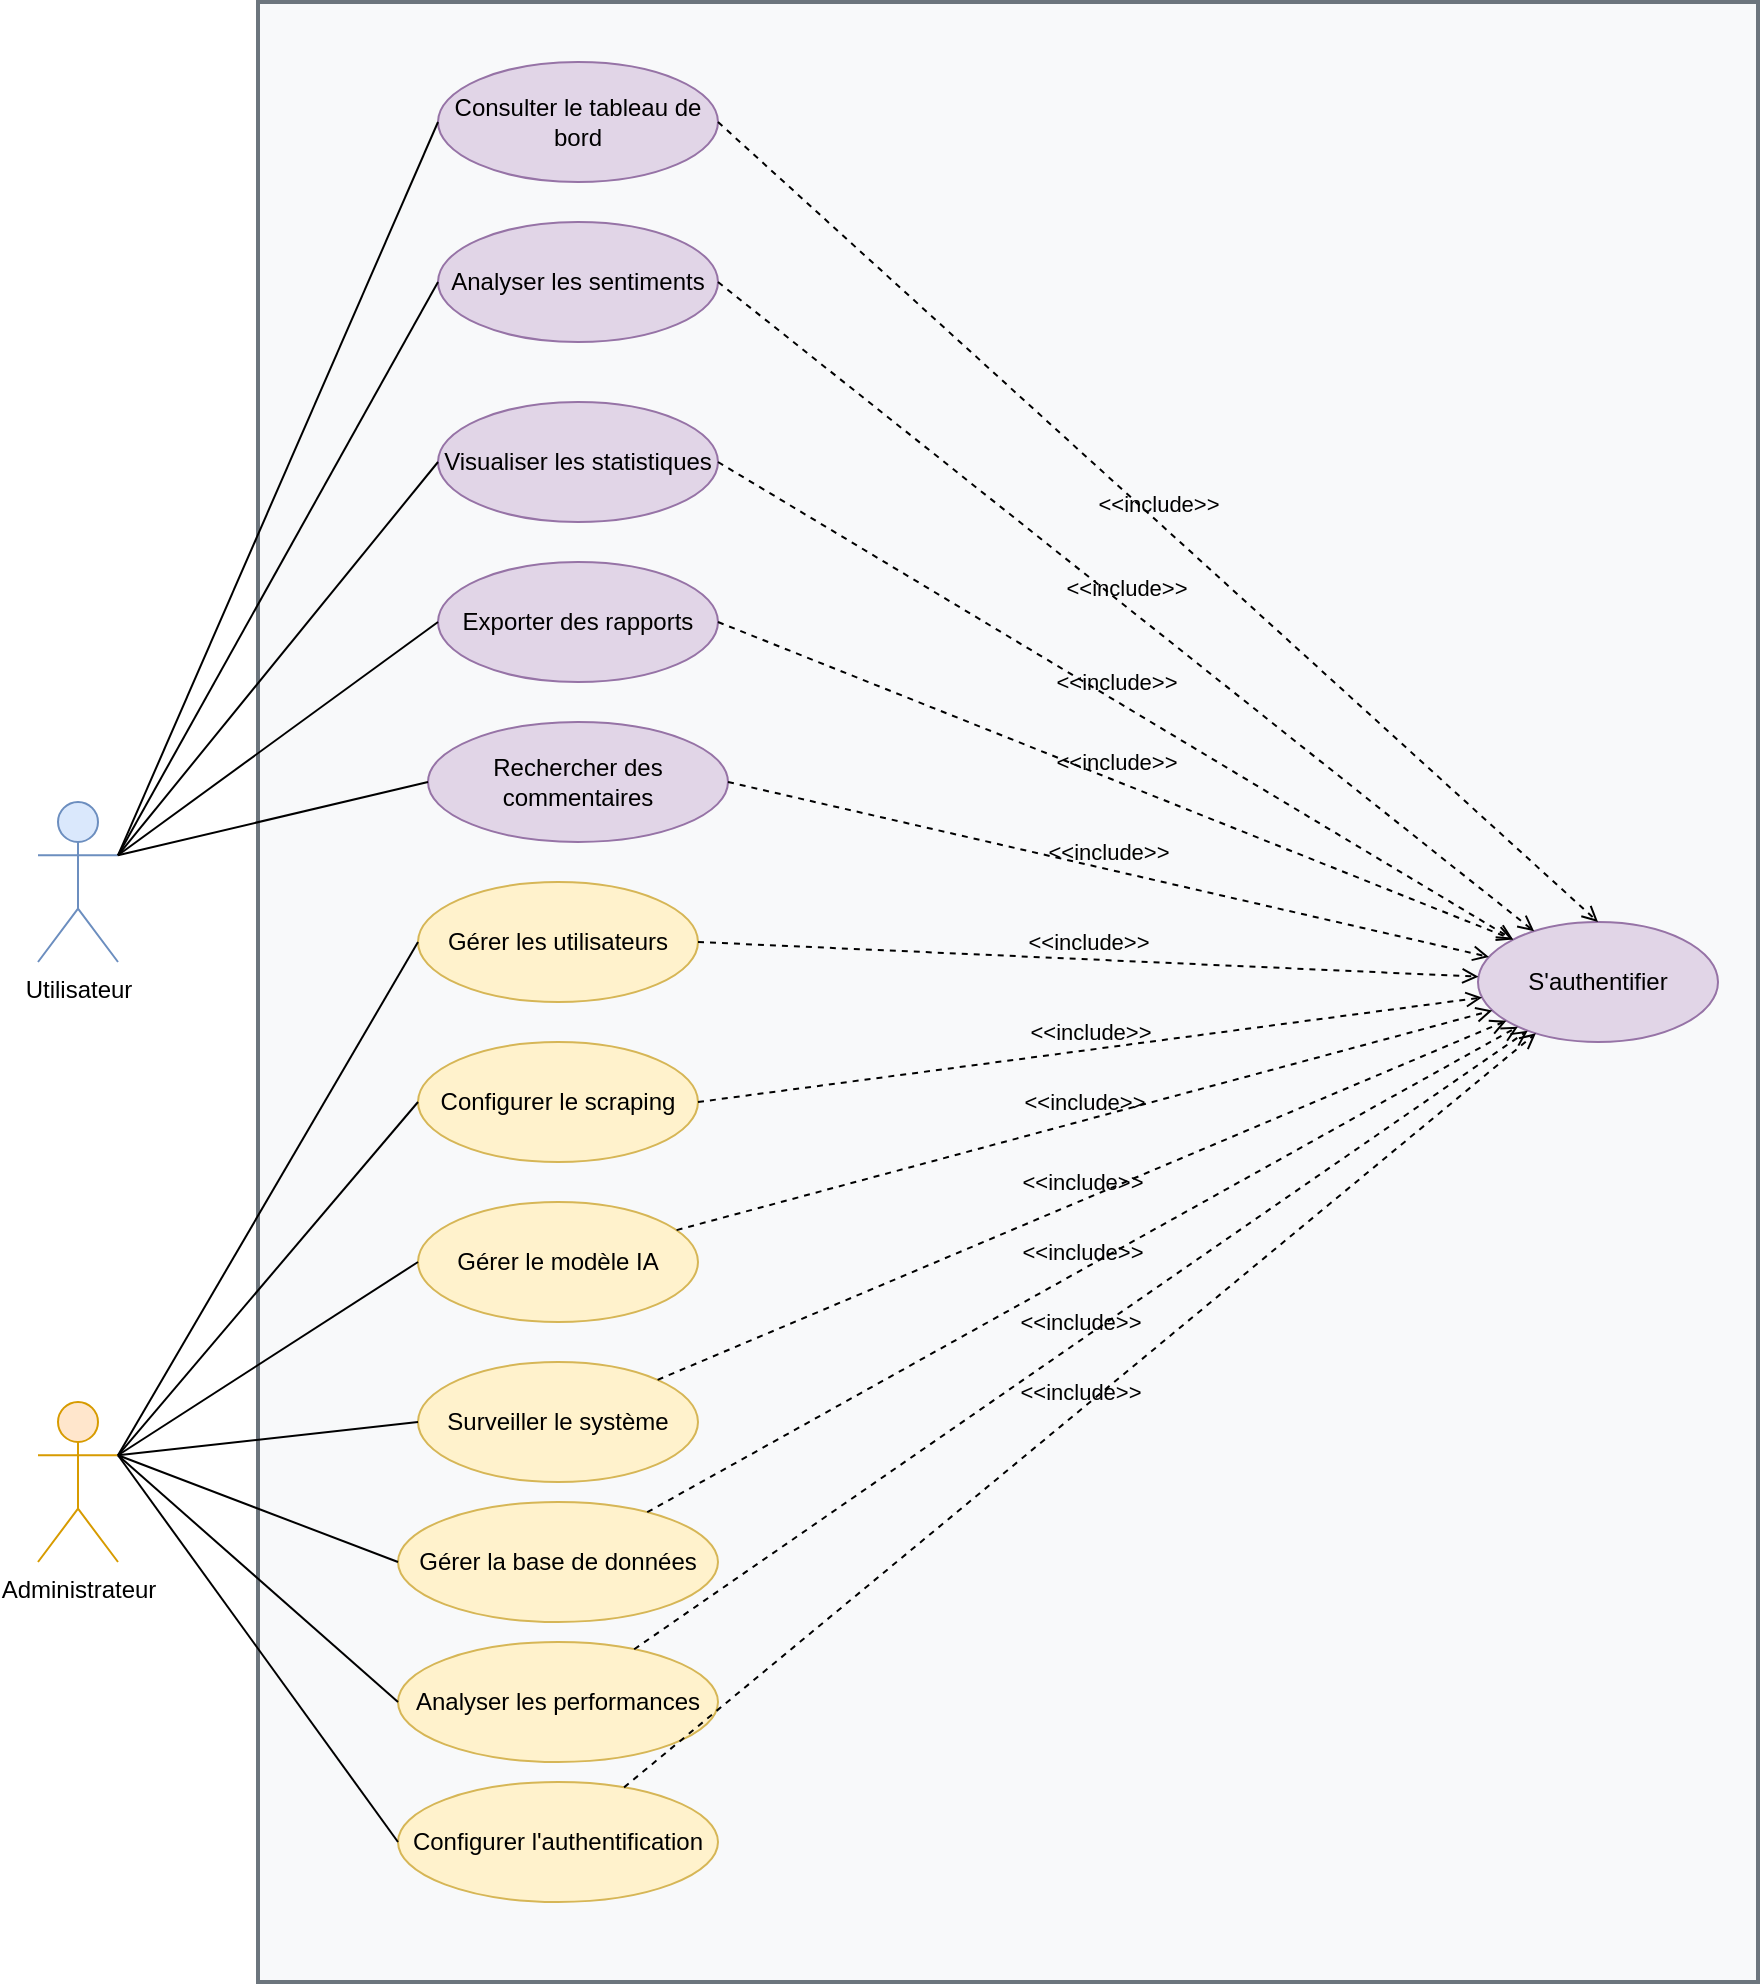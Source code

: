 <mxfile>
    <diagram name="Page-1" id="LkOrLWu9mpOCzFyMnwEd">
        <mxGraphModel dx="862" dy="1370" grid="1" gridSize="10" guides="1" tooltips="1" connect="1" arrows="1" fold="1" page="1" pageScale="1" pageWidth="1000" pageHeight="800" math="0" shadow="0">
            <root>
                <mxCell id="0"/>
                <mxCell id="1" parent="0"/>
                <mxCell id="system-boundary" value="" style="rounded=0;whiteSpace=wrap;html=1;fillColor=#f8f9fa;strokeColor=#6c757d;strokeWidth=2;fontSize=14;fontStyle=1;" parent="1" vertex="1">
                    <mxGeometry x="160" y="-200" width="750" height="990" as="geometry"/>
                </mxCell>
                <mxCell id="user-actor" value="Utilisateur" style="shape=umlActor;html=1;verticalLabelPosition=bottom;verticalAlign=top;align=center;fillColor=#dae8fc;strokeColor=#6c8ebf;" parent="1" vertex="1">
                    <mxGeometry x="50" y="200" width="40" height="80" as="geometry"/>
                </mxCell>
                <mxCell id="admin-actor" value="Administrateur" style="shape=umlActor;html=1;verticalLabelPosition=bottom;verticalAlign=top;align=center;fillColor=#ffe6cc;strokeColor=#d79b00;" parent="1" vertex="1">
                    <mxGeometry x="50" y="500" width="40" height="80" as="geometry"/>
                </mxCell>
                <mxCell id="login-uc" value="S&#39;authentifier" style="ellipse;whiteSpace=wrap;html=1;fillColor=#e1d5e7;strokeColor=#9673a6;" parent="1" vertex="1">
                    <mxGeometry x="770" y="260" width="120" height="60" as="geometry"/>
                </mxCell>
                <mxCell id="view-dashboard-uc" value="Consulter le tableau de bord" style="ellipse;whiteSpace=wrap;html=1;fillColor=#e1d5e7;strokeColor=#9673a6;" parent="1" vertex="1">
                    <mxGeometry x="250" y="-170" width="140" height="60" as="geometry"/>
                </mxCell>
                <mxCell id="analyze-sentiment-uc" value="Analyser les sentiments" style="ellipse;whiteSpace=wrap;html=1;fillColor=#e1d5e7;strokeColor=#9673a6;" parent="1" vertex="1">
                    <mxGeometry x="250" y="-90" width="140" height="60" as="geometry"/>
                </mxCell>
                <mxCell id="view-statistics-uc" value="Visualiser les statistiques" style="ellipse;whiteSpace=wrap;html=1;fillColor=#e1d5e7;strokeColor=#9673a6;" parent="1" vertex="1">
                    <mxGeometry x="250" width="140" height="60" as="geometry"/>
                </mxCell>
                <mxCell id="export-reports-uc" value="Exporter des rapports" style="ellipse;whiteSpace=wrap;html=1;fillColor=#e1d5e7;strokeColor=#9673a6;" parent="1" vertex="1">
                    <mxGeometry x="250" y="80" width="140" height="60" as="geometry"/>
                </mxCell>
                <mxCell id="search-comments-uc" value="Rechercher des commentaires" style="ellipse;whiteSpace=wrap;html=1;fillColor=#e1d5e7;strokeColor=#9673a6;" parent="1" vertex="1">
                    <mxGeometry x="245" y="160" width="150" height="60" as="geometry"/>
                </mxCell>
                <mxCell id="manage-users-uc" value="Gérer les utilisateurs" style="ellipse;whiteSpace=wrap;html=1;fillColor=#fff2cc;strokeColor=#d6b656;" parent="1" vertex="1">
                    <mxGeometry x="240" y="240" width="140" height="60" as="geometry"/>
                </mxCell>
                <mxCell id="configure-scraping-uc" value="Configurer le scraping" style="ellipse;whiteSpace=wrap;html=1;fillColor=#fff2cc;strokeColor=#d6b656;" parent="1" vertex="1">
                    <mxGeometry x="240" y="320" width="140" height="60" as="geometry"/>
                </mxCell>
                <mxCell id="monitor-system-uc" value="Surveiller le système" style="ellipse;whiteSpace=wrap;html=1;fillColor=#fff2cc;strokeColor=#d6b656;" parent="1" vertex="1">
                    <mxGeometry x="240" y="480" width="140" height="60" as="geometry"/>
                </mxCell>
                <mxCell id="manage-ml-model-uc" value="Gérer le modèle IA" style="ellipse;whiteSpace=wrap;html=1;fillColor=#fff2cc;strokeColor=#d6b656;" parent="1" vertex="1">
                    <mxGeometry x="240" y="400" width="140" height="60" as="geometry"/>
                </mxCell>
                <mxCell id="configure-auth-uc" value="Configurer l&#39;authentification" style="ellipse;whiteSpace=wrap;html=1;fillColor=#fff2cc;strokeColor=#d6b656;" parent="1" vertex="1">
                    <mxGeometry x="230" y="690" width="160" height="60" as="geometry"/>
                </mxCell>
                <mxCell id="manage-database-uc" value="Gérer la base de données" style="ellipse;whiteSpace=wrap;html=1;fillColor=#fff2cc;strokeColor=#d6b656;" parent="1" vertex="1">
                    <mxGeometry x="230" y="550" width="160" height="60" as="geometry"/>
                </mxCell>
                <mxCell id="analyze-performance-uc" value="Analyser les performances" style="ellipse;whiteSpace=wrap;html=1;fillColor=#fff2cc;strokeColor=#d6b656;" parent="1" vertex="1">
                    <mxGeometry x="230" y="620" width="160" height="60" as="geometry"/>
                </mxCell>
                <mxCell id="2" value="&amp;lt;&amp;lt;include&amp;gt;&amp;gt;" style="html=1;verticalAlign=bottom;labelBackgroundColor=none;endArrow=open;endFill=0;dashed=1;exitX=1;exitY=0.5;exitDx=0;exitDy=0;entryX=0.5;entryY=0;entryDx=0;entryDy=0;" parent="1" source="view-dashboard-uc" target="login-uc" edge="1">
                    <mxGeometry width="160" relative="1" as="geometry">
                        <mxPoint x="450" y="-20" as="sourcePoint"/>
                        <mxPoint x="610" y="-20" as="targetPoint"/>
                    </mxGeometry>
                </mxCell>
                <mxCell id="3" value="&amp;lt;&amp;lt;include&amp;gt;&amp;gt;" style="html=1;verticalAlign=bottom;labelBackgroundColor=none;endArrow=open;endFill=0;dashed=1;exitX=1;exitY=0.5;exitDx=0;exitDy=0;entryX=0;entryY=0;entryDx=0;entryDy=0;" parent="1" source="export-reports-uc" target="login-uc" edge="1">
                    <mxGeometry width="160" relative="1" as="geometry">
                        <mxPoint x="490" y="-160" as="sourcePoint"/>
                        <mxPoint x="650" y="-160" as="targetPoint"/>
                    </mxGeometry>
                </mxCell>
                <mxCell id="4" value="&amp;lt;&amp;lt;include&amp;gt;&amp;gt;" style="html=1;verticalAlign=bottom;labelBackgroundColor=none;endArrow=open;endFill=0;dashed=1;exitX=1;exitY=0.5;exitDx=0;exitDy=0;" parent="1" source="manage-users-uc" target="login-uc" edge="1">
                    <mxGeometry width="160" relative="1" as="geometry">
                        <mxPoint x="480" y="349.5" as="sourcePoint"/>
                        <mxPoint x="640" y="349.5" as="targetPoint"/>
                    </mxGeometry>
                </mxCell>
                <mxCell id="5" value="&amp;lt;&amp;lt;include&amp;gt;&amp;gt;" style="html=1;verticalAlign=bottom;labelBackgroundColor=none;endArrow=open;endFill=0;dashed=1;exitX=1;exitY=0.5;exitDx=0;exitDy=0;" parent="1" source="search-comments-uc" target="login-uc" edge="1">
                    <mxGeometry width="160" relative="1" as="geometry">
                        <mxPoint x="430" y="250" as="sourcePoint"/>
                        <mxPoint x="590" y="250" as="targetPoint"/>
                    </mxGeometry>
                </mxCell>
                <mxCell id="7" value="&amp;lt;&amp;lt;include&amp;gt;&amp;gt;" style="html=1;verticalAlign=bottom;labelBackgroundColor=none;endArrow=open;endFill=0;dashed=1;exitX=1;exitY=0.5;exitDx=0;exitDy=0;entryX=0;entryY=0;entryDx=0;entryDy=0;" parent="1" source="view-statistics-uc" target="login-uc" edge="1">
                    <mxGeometry width="160" relative="1" as="geometry">
                        <mxPoint x="620" y="-80" as="sourcePoint"/>
                        <mxPoint x="780" y="-80" as="targetPoint"/>
                    </mxGeometry>
                </mxCell>
                <mxCell id="8" value="&amp;lt;&amp;lt;include&amp;gt;&amp;gt;" style="html=1;verticalAlign=bottom;labelBackgroundColor=none;endArrow=open;endFill=0;dashed=1;exitX=1;exitY=0.5;exitDx=0;exitDy=0;" parent="1" source="analyze-sentiment-uc" target="login-uc" edge="1">
                    <mxGeometry width="160" relative="1" as="geometry">
                        <mxPoint x="580" y="-50" as="sourcePoint"/>
                        <mxPoint x="740" y="-50" as="targetPoint"/>
                    </mxGeometry>
                </mxCell>
                <mxCell id="9" value="&amp;lt;&amp;lt;include&amp;gt;&amp;gt;" style="html=1;verticalAlign=bottom;labelBackgroundColor=none;endArrow=open;endFill=0;dashed=1;exitX=1;exitY=0.5;exitDx=0;exitDy=0;" parent="1" source="configure-scraping-uc" target="login-uc" edge="1">
                    <mxGeometry width="160" relative="1" as="geometry">
                        <mxPoint x="640" y="530" as="sourcePoint"/>
                        <mxPoint x="800" y="530" as="targetPoint"/>
                    </mxGeometry>
                </mxCell>
                <mxCell id="10" value="&amp;lt;&amp;lt;include&amp;gt;&amp;gt;" style="html=1;verticalAlign=bottom;labelBackgroundColor=none;endArrow=open;endFill=0;dashed=1;" parent="1" source="manage-database-uc" target="login-uc" edge="1">
                    <mxGeometry width="160" relative="1" as="geometry">
                        <mxPoint x="470" y="530" as="sourcePoint"/>
                        <mxPoint x="630" y="530" as="targetPoint"/>
                    </mxGeometry>
                </mxCell>
                <mxCell id="11" value="&amp;lt;&amp;lt;include&amp;gt;&amp;gt;" style="html=1;verticalAlign=bottom;labelBackgroundColor=none;endArrow=open;endFill=0;dashed=1;" parent="1" source="analyze-performance-uc" target="login-uc" edge="1">
                    <mxGeometry width="160" relative="1" as="geometry">
                        <mxPoint x="570" y="610" as="sourcePoint"/>
                        <mxPoint x="730" y="610" as="targetPoint"/>
                    </mxGeometry>
                </mxCell>
                <mxCell id="12" value="&amp;lt;&amp;lt;include&amp;gt;&amp;gt;" style="html=1;verticalAlign=bottom;labelBackgroundColor=none;endArrow=open;endFill=0;dashed=1;" parent="1" source="monitor-system-uc" target="login-uc" edge="1">
                    <mxGeometry width="160" relative="1" as="geometry">
                        <mxPoint x="610" y="480" as="sourcePoint"/>
                        <mxPoint x="770" y="480" as="targetPoint"/>
                    </mxGeometry>
                </mxCell>
                <mxCell id="13" value="&amp;lt;&amp;lt;include&amp;gt;&amp;gt;" style="html=1;verticalAlign=bottom;labelBackgroundColor=none;endArrow=open;endFill=0;dashed=1;" parent="1" source="manage-ml-model-uc" target="login-uc" edge="1">
                    <mxGeometry width="160" relative="1" as="geometry">
                        <mxPoint x="560" y="450" as="sourcePoint"/>
                        <mxPoint x="720" y="450" as="targetPoint"/>
                    </mxGeometry>
                </mxCell>
                <mxCell id="14" value="&amp;lt;&amp;lt;include&amp;gt;&amp;gt;" style="html=1;verticalAlign=bottom;labelBackgroundColor=none;endArrow=open;endFill=0;dashed=1;" parent="1" source="configure-auth-uc" target="login-uc" edge="1">
                    <mxGeometry width="160" relative="1" as="geometry">
                        <mxPoint x="640" y="660" as="sourcePoint"/>
                        <mxPoint x="800" y="660" as="targetPoint"/>
                    </mxGeometry>
                </mxCell>
                <mxCell id="15" value="" style="endArrow=none;html=1;exitX=1;exitY=0.333;exitDx=0;exitDy=0;exitPerimeter=0;entryX=0;entryY=0.5;entryDx=0;entryDy=0;" parent="1" source="admin-actor" target="analyze-performance-uc" edge="1">
                    <mxGeometry width="50" height="50" relative="1" as="geometry">
                        <mxPoint x="410" y="520" as="sourcePoint"/>
                        <mxPoint x="460" y="470" as="targetPoint"/>
                    </mxGeometry>
                </mxCell>
                <mxCell id="16" value="" style="endArrow=none;html=1;exitX=1;exitY=0.333;exitDx=0;exitDy=0;exitPerimeter=0;entryX=0;entryY=0.5;entryDx=0;entryDy=0;" parent="1" source="admin-actor" target="configure-auth-uc" edge="1">
                    <mxGeometry width="50" height="50" relative="1" as="geometry">
                        <mxPoint x="410" y="520" as="sourcePoint"/>
                        <mxPoint x="460" y="470" as="targetPoint"/>
                    </mxGeometry>
                </mxCell>
                <mxCell id="17" value="" style="endArrow=none;html=1;exitX=0;exitY=0.5;exitDx=0;exitDy=0;entryX=1;entryY=0.333;entryDx=0;entryDy=0;entryPerimeter=0;" parent="1" source="manage-database-uc" target="admin-actor" edge="1">
                    <mxGeometry width="50" height="50" relative="1" as="geometry">
                        <mxPoint x="50" y="520" as="sourcePoint"/>
                        <mxPoint x="100" y="470" as="targetPoint"/>
                    </mxGeometry>
                </mxCell>
                <mxCell id="18" value="" style="endArrow=none;html=1;exitX=1;exitY=0.333;exitDx=0;exitDy=0;exitPerimeter=0;entryX=0;entryY=0.5;entryDx=0;entryDy=0;" parent="1" source="admin-actor" target="monitor-system-uc" edge="1">
                    <mxGeometry width="50" height="50" relative="1" as="geometry">
                        <mxPoint x="150" y="450" as="sourcePoint"/>
                        <mxPoint x="200" y="400" as="targetPoint"/>
                    </mxGeometry>
                </mxCell>
                <mxCell id="19" value="" style="endArrow=none;html=1;entryX=0;entryY=0.5;entryDx=0;entryDy=0;exitX=1;exitY=0.333;exitDx=0;exitDy=0;exitPerimeter=0;" parent="1" source="admin-actor" target="manage-ml-model-uc" edge="1">
                    <mxGeometry width="50" height="50" relative="1" as="geometry">
                        <mxPoint x="50" y="520" as="sourcePoint"/>
                        <mxPoint x="100" y="470" as="targetPoint"/>
                    </mxGeometry>
                </mxCell>
                <mxCell id="20" value="" style="endArrow=none;html=1;entryX=0;entryY=0.5;entryDx=0;entryDy=0;exitX=1;exitY=0.333;exitDx=0;exitDy=0;exitPerimeter=0;" parent="1" source="admin-actor" target="configure-scraping-uc" edge="1">
                    <mxGeometry width="50" height="50" relative="1" as="geometry">
                        <mxPoint x="50" y="520" as="sourcePoint"/>
                        <mxPoint x="100" y="470" as="targetPoint"/>
                    </mxGeometry>
                </mxCell>
                <mxCell id="21" value="" style="endArrow=none;html=1;entryX=0;entryY=0.5;entryDx=0;entryDy=0;exitX=1;exitY=0.333;exitDx=0;exitDy=0;exitPerimeter=0;" parent="1" source="admin-actor" target="manage-users-uc" edge="1">
                    <mxGeometry width="50" height="50" relative="1" as="geometry">
                        <mxPoint x="50" y="520" as="sourcePoint"/>
                        <mxPoint x="100" y="470" as="targetPoint"/>
                    </mxGeometry>
                </mxCell>
                <mxCell id="22" value="" style="endArrow=none;html=1;exitX=1;exitY=0.333;exitDx=0;exitDy=0;exitPerimeter=0;entryX=0;entryY=0.5;entryDx=0;entryDy=0;" parent="1" source="user-actor" target="search-comments-uc" edge="1">
                    <mxGeometry width="50" height="50" relative="1" as="geometry">
                        <mxPoint x="90" y="150" as="sourcePoint"/>
                        <mxPoint x="140" y="100" as="targetPoint"/>
                    </mxGeometry>
                </mxCell>
                <mxCell id="23" value="" style="endArrow=none;html=1;exitX=1;exitY=0.333;exitDx=0;exitDy=0;exitPerimeter=0;entryX=0;entryY=0.5;entryDx=0;entryDy=0;" parent="1" source="user-actor" target="export-reports-uc" edge="1">
                    <mxGeometry width="50" height="50" relative="1" as="geometry">
                        <mxPoint x="70" y="110" as="sourcePoint"/>
                        <mxPoint x="120" y="60" as="targetPoint"/>
                    </mxGeometry>
                </mxCell>
                <mxCell id="24" value="" style="endArrow=none;html=1;exitX=1;exitY=0.333;exitDx=0;exitDy=0;exitPerimeter=0;entryX=0;entryY=0.5;entryDx=0;entryDy=0;" parent="1" source="user-actor" target="view-statistics-uc" edge="1">
                    <mxGeometry width="50" height="50" relative="1" as="geometry">
                        <mxPoint x="120" y="80" as="sourcePoint"/>
                        <mxPoint x="170" y="30" as="targetPoint"/>
                    </mxGeometry>
                </mxCell>
                <mxCell id="25" value="" style="endArrow=none;html=1;exitX=1;exitY=0.333;exitDx=0;exitDy=0;exitPerimeter=0;entryX=0;entryY=0.5;entryDx=0;entryDy=0;" parent="1" source="user-actor" target="analyze-sentiment-uc" edge="1">
                    <mxGeometry width="50" height="50" relative="1" as="geometry">
                        <mxPoint x="90" y="60" as="sourcePoint"/>
                        <mxPoint x="140" y="10" as="targetPoint"/>
                    </mxGeometry>
                </mxCell>
                <mxCell id="26" value="" style="endArrow=none;html=1;exitX=1;exitY=0.333;exitDx=0;exitDy=0;exitPerimeter=0;entryX=0;entryY=0.5;entryDx=0;entryDy=0;" parent="1" source="user-actor" target="view-dashboard-uc" edge="1">
                    <mxGeometry width="50" height="50" relative="1" as="geometry">
                        <mxPoint x="50" y="120" as="sourcePoint"/>
                        <mxPoint x="100" y="70" as="targetPoint"/>
                    </mxGeometry>
                </mxCell>
            </root>
        </mxGraphModel>
    </diagram>
</mxfile>